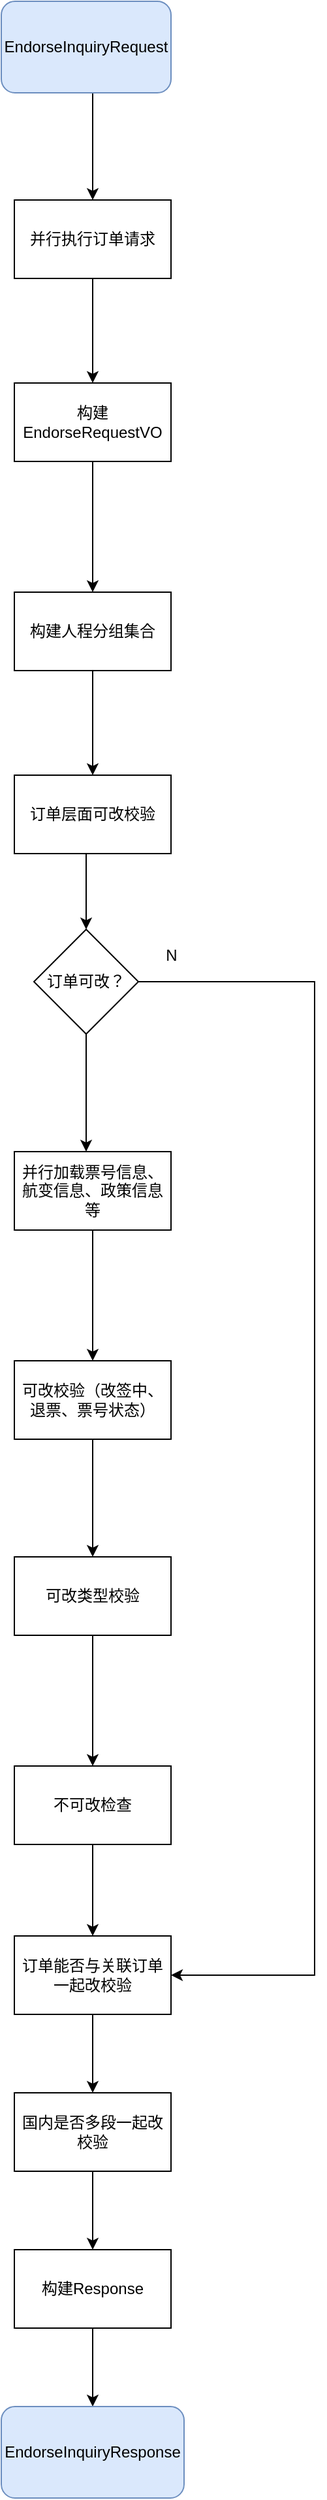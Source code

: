 <mxfile version="21.6.5" type="github" pages="3">
  <diagram name="第 1 页" id="XC1cmtRtYwHu6fNaA_AL">
    <mxGraphModel dx="2261" dy="3102" grid="1" gridSize="10" guides="1" tooltips="1" connect="1" arrows="1" fold="1" page="1" pageScale="1" pageWidth="827" pageHeight="1169" math="0" shadow="0">
      <root>
        <mxCell id="0" />
        <mxCell id="1" parent="0" />
        <mxCell id="74ATDEeHJn4u9h74vfnx-1" value="" style="edgeStyle=orthogonalEdgeStyle;rounded=0;orthogonalLoop=1;jettySize=auto;html=1;fontFamily=Helvetica;fontSize=12;fontColor=default;" edge="1" parent="1" source="74ATDEeHJn4u9h74vfnx-2" target="74ATDEeHJn4u9h74vfnx-4">
          <mxGeometry relative="1" as="geometry">
            <Array as="points">
              <mxPoint x="-90" y="-2140" />
              <mxPoint x="-90" y="-2140" />
            </Array>
          </mxGeometry>
        </mxCell>
        <mxCell id="74ATDEeHJn4u9h74vfnx-2" value="EndorseInquiryRequest" style="rounded=1;whiteSpace=wrap;html=1;fillColor=#dae8fc;strokeColor=#6c8ebf;" vertex="1" parent="1">
          <mxGeometry x="-160" y="-2240" width="130" height="70" as="geometry" />
        </mxCell>
        <mxCell id="74ATDEeHJn4u9h74vfnx-3" value="" style="edgeStyle=orthogonalEdgeStyle;rounded=0;orthogonalLoop=1;jettySize=auto;html=1;fontFamily=Helvetica;fontSize=12;fontColor=default;" edge="1" parent="1" source="74ATDEeHJn4u9h74vfnx-4" target="74ATDEeHJn4u9h74vfnx-6">
          <mxGeometry relative="1" as="geometry" />
        </mxCell>
        <mxCell id="74ATDEeHJn4u9h74vfnx-4" value="并行执行订单请求" style="rounded=0;whiteSpace=wrap;html=1;" vertex="1" parent="1">
          <mxGeometry x="-150" y="-2088" width="120" height="60" as="geometry" />
        </mxCell>
        <mxCell id="74ATDEeHJn4u9h74vfnx-5" value="" style="edgeStyle=orthogonalEdgeStyle;rounded=0;orthogonalLoop=1;jettySize=auto;html=1;fontFamily=Helvetica;fontSize=12;fontColor=default;" edge="1" parent="1" source="74ATDEeHJn4u9h74vfnx-6" target="74ATDEeHJn4u9h74vfnx-8">
          <mxGeometry relative="1" as="geometry" />
        </mxCell>
        <mxCell id="74ATDEeHJn4u9h74vfnx-6" value="构建EndorseRequestVO" style="rounded=0;whiteSpace=wrap;html=1;" vertex="1" parent="1">
          <mxGeometry x="-150" y="-1948" width="120" height="60" as="geometry" />
        </mxCell>
        <mxCell id="74ATDEeHJn4u9h74vfnx-7" value="" style="edgeStyle=orthogonalEdgeStyle;rounded=0;orthogonalLoop=1;jettySize=auto;html=1;fontFamily=Helvetica;fontSize=12;fontColor=default;" edge="1" parent="1" source="74ATDEeHJn4u9h74vfnx-8" target="74ATDEeHJn4u9h74vfnx-10">
          <mxGeometry relative="1" as="geometry" />
        </mxCell>
        <mxCell id="74ATDEeHJn4u9h74vfnx-8" value="构建人程分组集合" style="rounded=0;whiteSpace=wrap;html=1;fontFamily=Helvetica;fontSize=12;fontColor=default;strokeColor=default;fillColor=default;" vertex="1" parent="1">
          <mxGeometry x="-150" y="-1788" width="120" height="60" as="geometry" />
        </mxCell>
        <mxCell id="74ATDEeHJn4u9h74vfnx-9" value="" style="edgeStyle=orthogonalEdgeStyle;rounded=0;orthogonalLoop=1;jettySize=auto;html=1;fontFamily=Helvetica;fontSize=12;fontColor=default;" edge="1" parent="1" source="74ATDEeHJn4u9h74vfnx-10" target="74ATDEeHJn4u9h74vfnx-13">
          <mxGeometry relative="1" as="geometry">
            <Array as="points">
              <mxPoint x="-95" y="-1580" />
              <mxPoint x="-95" y="-1580" />
            </Array>
          </mxGeometry>
        </mxCell>
        <mxCell id="74ATDEeHJn4u9h74vfnx-10" value="订单层面可改校验" style="rounded=0;whiteSpace=wrap;html=1;fontFamily=Helvetica;fontSize=12;fontColor=default;strokeColor=default;fillColor=default;" vertex="1" parent="1">
          <mxGeometry x="-150" y="-1648" width="120" height="60" as="geometry" />
        </mxCell>
        <mxCell id="74ATDEeHJn4u9h74vfnx-11" style="edgeStyle=orthogonalEdgeStyle;rounded=0;orthogonalLoop=1;jettySize=auto;html=1;entryX=1;entryY=0.5;entryDx=0;entryDy=0;fontFamily=Helvetica;fontSize=12;fontColor=default;" edge="1" parent="1" source="74ATDEeHJn4u9h74vfnx-13" target="74ATDEeHJn4u9h74vfnx-15">
          <mxGeometry relative="1" as="geometry">
            <Array as="points">
              <mxPoint x="80" y="-1490" />
              <mxPoint x="80" y="-730" />
            </Array>
          </mxGeometry>
        </mxCell>
        <mxCell id="74ATDEeHJn4u9h74vfnx-12" value="" style="edgeStyle=orthogonalEdgeStyle;rounded=0;orthogonalLoop=1;jettySize=auto;html=1;fontFamily=Helvetica;fontSize=12;fontColor=default;" edge="1" parent="1" source="74ATDEeHJn4u9h74vfnx-13" target="74ATDEeHJn4u9h74vfnx-19">
          <mxGeometry relative="1" as="geometry">
            <Array as="points">
              <mxPoint x="-95" y="-1380" />
              <mxPoint x="-95" y="-1380" />
            </Array>
          </mxGeometry>
        </mxCell>
        <mxCell id="74ATDEeHJn4u9h74vfnx-13" value="订单可改？" style="rhombus;whiteSpace=wrap;html=1;rounded=0;fontFamily=Helvetica;fontSize=12;fontColor=default;strokeColor=default;fillColor=default;" vertex="1" parent="1">
          <mxGeometry x="-135" y="-1530" width="80" height="80" as="geometry" />
        </mxCell>
        <mxCell id="74ATDEeHJn4u9h74vfnx-14" value="" style="edgeStyle=orthogonalEdgeStyle;rounded=0;orthogonalLoop=1;jettySize=auto;html=1;fontFamily=Helvetica;fontSize=12;fontColor=default;" edge="1" parent="1" source="74ATDEeHJn4u9h74vfnx-15" target="74ATDEeHJn4u9h74vfnx-17">
          <mxGeometry relative="1" as="geometry" />
        </mxCell>
        <mxCell id="74ATDEeHJn4u9h74vfnx-15" value="订单能否与关联订单一起改校验" style="rounded=0;whiteSpace=wrap;html=1;fontFamily=Helvetica;fontSize=12;fontColor=default;strokeColor=default;fillColor=default;" vertex="1" parent="1">
          <mxGeometry x="-150" y="-760" width="120" height="60" as="geometry" />
        </mxCell>
        <mxCell id="74ATDEeHJn4u9h74vfnx-16" value="" style="edgeStyle=orthogonalEdgeStyle;rounded=0;orthogonalLoop=1;jettySize=auto;html=1;fontFamily=Helvetica;fontSize=12;fontColor=default;" edge="1" parent="1" source="74ATDEeHJn4u9h74vfnx-17" target="74ATDEeHJn4u9h74vfnx-28">
          <mxGeometry relative="1" as="geometry" />
        </mxCell>
        <mxCell id="74ATDEeHJn4u9h74vfnx-17" value="国内是否多段一起改校验" style="rounded=0;whiteSpace=wrap;html=1;fontFamily=Helvetica;fontSize=12;fontColor=default;strokeColor=default;fillColor=default;" vertex="1" parent="1">
          <mxGeometry x="-150" y="-640" width="120" height="60" as="geometry" />
        </mxCell>
        <mxCell id="74ATDEeHJn4u9h74vfnx-18" value="" style="edgeStyle=orthogonalEdgeStyle;rounded=0;orthogonalLoop=1;jettySize=auto;html=1;fontFamily=Helvetica;fontSize=12;fontColor=default;" edge="1" parent="1" source="74ATDEeHJn4u9h74vfnx-19" target="74ATDEeHJn4u9h74vfnx-21">
          <mxGeometry relative="1" as="geometry" />
        </mxCell>
        <mxCell id="74ATDEeHJn4u9h74vfnx-19" value="并行加载票号信息、航变信息、政策信息等" style="rounded=0;whiteSpace=wrap;html=1;fontFamily=Helvetica;fontSize=12;fontColor=default;strokeColor=default;fillColor=default;" vertex="1" parent="1">
          <mxGeometry x="-150" y="-1360" width="120" height="60" as="geometry" />
        </mxCell>
        <mxCell id="74ATDEeHJn4u9h74vfnx-20" value="" style="edgeStyle=orthogonalEdgeStyle;rounded=0;orthogonalLoop=1;jettySize=auto;html=1;fontFamily=Helvetica;fontSize=12;fontColor=default;" edge="1" parent="1" source="74ATDEeHJn4u9h74vfnx-21" target="74ATDEeHJn4u9h74vfnx-23">
          <mxGeometry relative="1" as="geometry" />
        </mxCell>
        <mxCell id="74ATDEeHJn4u9h74vfnx-21" value="可改校验（改签中、退票、票号状态）" style="rounded=0;whiteSpace=wrap;html=1;fontFamily=Helvetica;fontSize=12;fontColor=default;strokeColor=default;fillColor=default;" vertex="1" parent="1">
          <mxGeometry x="-150" y="-1200" width="120" height="60" as="geometry" />
        </mxCell>
        <mxCell id="74ATDEeHJn4u9h74vfnx-22" value="" style="edgeStyle=orthogonalEdgeStyle;rounded=0;orthogonalLoop=1;jettySize=auto;html=1;fontFamily=Helvetica;fontSize=12;fontColor=default;" edge="1" parent="1" source="74ATDEeHJn4u9h74vfnx-23" target="74ATDEeHJn4u9h74vfnx-26">
          <mxGeometry relative="1" as="geometry" />
        </mxCell>
        <mxCell id="74ATDEeHJn4u9h74vfnx-23" value="可改类型校验" style="rounded=0;whiteSpace=wrap;html=1;fontFamily=Helvetica;fontSize=12;fontColor=default;strokeColor=default;fillColor=default;" vertex="1" parent="1">
          <mxGeometry x="-150" y="-1050" width="120" height="60" as="geometry" />
        </mxCell>
        <mxCell id="74ATDEeHJn4u9h74vfnx-24" value="N" style="text;html=1;align=center;verticalAlign=middle;resizable=0;points=[];autosize=1;strokeColor=none;fillColor=none;fontSize=12;fontFamily=Helvetica;fontColor=default;" vertex="1" parent="1">
          <mxGeometry x="-45" y="-1525" width="30" height="30" as="geometry" />
        </mxCell>
        <mxCell id="74ATDEeHJn4u9h74vfnx-25" value="" style="edgeStyle=orthogonalEdgeStyle;rounded=0;orthogonalLoop=1;jettySize=auto;html=1;fontFamily=Helvetica;fontSize=12;fontColor=default;" edge="1" parent="1" source="74ATDEeHJn4u9h74vfnx-26" target="74ATDEeHJn4u9h74vfnx-15">
          <mxGeometry relative="1" as="geometry" />
        </mxCell>
        <mxCell id="74ATDEeHJn4u9h74vfnx-26" value="不可改检查" style="rounded=0;whiteSpace=wrap;html=1;fontFamily=Helvetica;fontSize=12;fontColor=default;strokeColor=default;fillColor=default;" vertex="1" parent="1">
          <mxGeometry x="-150" y="-890" width="120" height="60" as="geometry" />
        </mxCell>
        <mxCell id="74ATDEeHJn4u9h74vfnx-27" value="" style="edgeStyle=orthogonalEdgeStyle;rounded=0;orthogonalLoop=1;jettySize=auto;html=1;fontFamily=Helvetica;fontSize=12;fontColor=default;" edge="1" parent="1" source="74ATDEeHJn4u9h74vfnx-28" target="74ATDEeHJn4u9h74vfnx-29">
          <mxGeometry relative="1" as="geometry" />
        </mxCell>
        <mxCell id="74ATDEeHJn4u9h74vfnx-28" value="构建Response" style="rounded=0;whiteSpace=wrap;html=1;fontFamily=Helvetica;fontSize=12;fontColor=default;strokeColor=default;fillColor=default;" vertex="1" parent="1">
          <mxGeometry x="-150" y="-520" width="120" height="60" as="geometry" />
        </mxCell>
        <mxCell id="74ATDEeHJn4u9h74vfnx-29" value="EndorseInquiryResponse" style="rounded=1;whiteSpace=wrap;html=1;fontFamily=Helvetica;fontSize=12;strokeColor=#6c8ebf;fillColor=#dae8fc;" vertex="1" parent="1">
          <mxGeometry x="-160" y="-400" width="140" height="70" as="geometry" />
        </mxCell>
      </root>
    </mxGraphModel>
  </diagram>
  <diagram id="98-DHvgmvqbLAqVTw2Yh" name="问询时序图-重构前">
    <mxGraphModel dx="2876" dy="1091" grid="1" gridSize="10" guides="1" tooltips="1" connect="1" arrows="1" fold="1" page="1" pageScale="1" pageWidth="827" pageHeight="1169" background="none" math="0" shadow="0">
      <root>
        <mxCell id="0" />
        <mxCell id="1" parent="0" />
        <mxCell id="QJuXcNw7wFdoZ7rtJz3L-24" value="" style="html=1;points=[];perimeter=orthogonalPerimeter;outlineConnect=0;targetShapes=umlLifeline;portConstraint=eastwest;newEdgeStyle={&quot;edgeStyle&quot;:&quot;elbowEdgeStyle&quot;,&quot;elbow&quot;:&quot;vertical&quot;,&quot;curved&quot;:0,&quot;rounded&quot;:0};rounded=1;fillColor=#1ba1e2;fontColor=#ffffff;strokeColor=#006EAF;" vertex="1" parent="1">
          <mxGeometry x="-330" y="1600" width="10" height="580" as="geometry" />
        </mxCell>
        <mxCell id="g61AM5IbiB40RlU1EeOU-11" value="SingleOrderCheck" style="shape=umlLifeline;perimeter=lifelinePerimeter;whiteSpace=wrap;html=1;container=1;collapsible=0;recursiveResize=0;outlineConnect=0;fillColor=#dae8fc;strokeColor=#6c8ebf;rounded=1;" vertex="1" parent="1">
          <mxGeometry x="-390" y="80" width="130" height="2280" as="geometry" />
        </mxCell>
        <mxCell id="g61AM5IbiB40RlU1EeOU-20" value="" style="html=1;points=[];perimeter=orthogonalPerimeter;outlineConnect=0;targetShapes=umlLifeline;portConstraint=eastwest;newEdgeStyle={&quot;edgeStyle&quot;:&quot;elbowEdgeStyle&quot;,&quot;elbow&quot;:&quot;vertical&quot;,&quot;curved&quot;:0,&quot;rounded&quot;:0};rounded=1;fillColor=#1ba1e2;fontColor=#ffffff;strokeColor=#006EAF;" vertex="1" parent="g61AM5IbiB40RlU1EeOU-11">
          <mxGeometry x="60" y="920" width="10" height="240" as="geometry" />
        </mxCell>
        <mxCell id="g61AM5IbiB40RlU1EeOU-15" value="" style="html=1;points=[];perimeter=orthogonalPerimeter;outlineConnect=0;targetShapes=umlLifeline;portConstraint=eastwest;newEdgeStyle={&quot;edgeStyle&quot;:&quot;elbowEdgeStyle&quot;,&quot;elbow&quot;:&quot;vertical&quot;,&quot;curved&quot;:0,&quot;rounded&quot;:0};rounded=1;fillColor=#1ba1e2;fontColor=#ffffff;strokeColor=#006EAF;" vertex="1" parent="g61AM5IbiB40RlU1EeOU-11">
          <mxGeometry x="60" y="199" width="10" height="41" as="geometry" />
        </mxCell>
        <mxCell id="g61AM5IbiB40RlU1EeOU-17" value="" style="html=1;points=[];perimeter=orthogonalPerimeter;outlineConnect=0;targetShapes=umlLifeline;portConstraint=eastwest;newEdgeStyle={&quot;edgeStyle&quot;:&quot;elbowEdgeStyle&quot;,&quot;elbow&quot;:&quot;vertical&quot;,&quot;curved&quot;:0,&quot;rounded&quot;:0};rounded=1;fillColor=#1ba1e2;fontColor=#ffffff;strokeColor=#006EAF;" vertex="1" parent="g61AM5IbiB40RlU1EeOU-11">
          <mxGeometry x="60" y="480" width="10" height="40" as="geometry" />
        </mxCell>
        <mxCell id="g61AM5IbiB40RlU1EeOU-21" value="" style="html=1;points=[];perimeter=orthogonalPerimeter;outlineConnect=0;targetShapes=umlLifeline;portConstraint=eastwest;newEdgeStyle={&quot;edgeStyle&quot;:&quot;elbowEdgeStyle&quot;,&quot;elbow&quot;:&quot;vertical&quot;,&quot;curved&quot;:0,&quot;rounded&quot;:0};rounded=1;" vertex="1" parent="g61AM5IbiB40RlU1EeOU-11">
          <mxGeometry x="65" y="967" width="10" height="40" as="geometry" />
        </mxCell>
        <mxCell id="g61AM5IbiB40RlU1EeOU-22" value="2 构建人程分组集合" style="html=1;align=left;spacingLeft=2;endArrow=block;rounded=1;edgeStyle=orthogonalEdgeStyle;curved=0;rounded=0;" edge="1" target="g61AM5IbiB40RlU1EeOU-21" parent="g61AM5IbiB40RlU1EeOU-11">
          <mxGeometry relative="1" as="geometry">
            <mxPoint x="70" y="947" as="sourcePoint" />
            <Array as="points">
              <mxPoint x="100" y="977" />
            </Array>
          </mxGeometry>
        </mxCell>
        <mxCell id="g61AM5IbiB40RlU1EeOU-25" value="" style="html=1;points=[];perimeter=orthogonalPerimeter;outlineConnect=0;targetShapes=umlLifeline;portConstraint=eastwest;newEdgeStyle={&quot;edgeStyle&quot;:&quot;elbowEdgeStyle&quot;,&quot;elbow&quot;:&quot;vertical&quot;,&quot;curved&quot;:0,&quot;rounded&quot;:0};rounded=1;" vertex="1" parent="g61AM5IbiB40RlU1EeOU-11">
          <mxGeometry x="65" y="1037" width="10" height="40" as="geometry" />
        </mxCell>
        <mxCell id="vmFS1IPTxP4jYsqpDuVL-21" value="9 国内多段一起改校验" style="html=1;align=left;spacingLeft=2;endArrow=block;rounded=1;edgeStyle=orthogonalEdgeStyle;curved=0;rounded=0;" edge="1" target="vmFS1IPTxP4jYsqpDuVL-20" parent="g61AM5IbiB40RlU1EeOU-11">
          <mxGeometry x="-0.004" relative="1" as="geometry">
            <mxPoint x="70" y="2000" as="sourcePoint" />
            <Array as="points">
              <mxPoint x="100" y="2030" />
            </Array>
            <mxPoint as="offset" />
          </mxGeometry>
        </mxCell>
        <mxCell id="vmFS1IPTxP4jYsqpDuVL-20" value="" style="html=1;points=[];perimeter=orthogonalPerimeter;outlineConnect=0;targetShapes=umlLifeline;portConstraint=eastwest;newEdgeStyle={&quot;edgeStyle&quot;:&quot;elbowEdgeStyle&quot;,&quot;elbow&quot;:&quot;vertical&quot;,&quot;curved&quot;:0,&quot;rounded&quot;:0};rounded=1;" vertex="1" parent="g61AM5IbiB40RlU1EeOU-11">
          <mxGeometry x="65" y="2020" width="10" height="40" as="geometry" />
        </mxCell>
        <mxCell id="g61AM5IbiB40RlU1EeOU-26" value="3 订单层不可改校验" style="html=1;align=left;spacingLeft=2;endArrow=block;rounded=1;edgeStyle=orthogonalEdgeStyle;curved=0;rounded=0;" edge="1" target="g61AM5IbiB40RlU1EeOU-25" parent="g61AM5IbiB40RlU1EeOU-11">
          <mxGeometry relative="1" as="geometry">
            <mxPoint x="70" y="1017" as="sourcePoint" />
            <Array as="points">
              <mxPoint x="100" y="1047" />
            </Array>
            <mxPoint as="offset" />
          </mxGeometry>
        </mxCell>
        <mxCell id="vmFS1IPTxP4jYsqpDuVL-13" style="edgeStyle=orthogonalEdgeStyle;rounded=1;orthogonalLoop=1;jettySize=auto;html=1;" edge="1" parent="1" source="vmFS1IPTxP4jYsqpDuVL-12">
          <mxGeometry relative="1" as="geometry">
            <mxPoint x="-230" y="1750" as="targetPoint" />
          </mxGeometry>
        </mxCell>
        <mxCell id="iPr5nIbGFoYJWPTCfkHv-1" value="" style="shape=umlLifeline;participant=umlActor;perimeter=lifelinePerimeter;whiteSpace=wrap;html=1;container=1;collapsible=0;recursiveResize=0;verticalAlign=top;spacingTop=36;outlineConnect=0;rounded=1;" vertex="1" parent="1">
          <mxGeometry x="-811" y="80" width="20" height="2280" as="geometry" />
        </mxCell>
        <mxCell id="iPr5nIbGFoYJWPTCfkHv-2" value="EndorseRequestVO" style="shape=umlLifeline;perimeter=lifelinePerimeter;whiteSpace=wrap;html=1;container=1;collapsible=0;recursiveResize=0;outlineConnect=0;fillColor=#dae8fc;strokeColor=#6c8ebf;rounded=1;" vertex="1" parent="1">
          <mxGeometry x="-160" y="80" width="160" height="2270" as="geometry" />
        </mxCell>
        <mxCell id="QJuXcNw7wFdoZ7rtJz3L-13" style="edgeStyle=orthogonalEdgeStyle;rounded=1;orthogonalLoop=1;jettySize=auto;html=1;endArrow=oval;endFill=1;" edge="1" parent="iPr5nIbGFoYJWPTCfkHv-2" source="QJuXcNw7wFdoZ7rtJz3L-3">
          <mxGeometry relative="1" as="geometry">
            <mxPoint x="-20" y="1030" as="targetPoint" />
            <Array as="points">
              <mxPoint x="-5" y="985" />
              <mxPoint x="-5" y="1030" />
            </Array>
          </mxGeometry>
        </mxCell>
        <mxCell id="iPr5nIbGFoYJWPTCfkHv-3" value="" style="html=1;points=[];perimeter=orthogonalPerimeter;rounded=1;fillColor=#60a917;fontColor=#ffffff;strokeColor=#2D7600;" vertex="1" parent="iPr5nIbGFoYJWPTCfkHv-2">
          <mxGeometry x="74.5" y="240" width="10" height="680" as="geometry" />
        </mxCell>
        <mxCell id="iPr5nIbGFoYJWPTCfkHv-6" value="加载OrderDetail" style="html=1;verticalAlign=bottom;endArrow=block;rounded=1;entryX=-0.066;entryY=-0.015;entryDx=0;entryDy=0;entryPerimeter=0;" edge="1" parent="iPr5nIbGFoYJWPTCfkHv-2">
          <mxGeometry x="0.003" width="80" relative="1" as="geometry">
            <mxPoint x="84.5" y="298" as="sourcePoint" />
            <mxPoint x="313.84" y="296.8" as="targetPoint" />
            <mxPoint as="offset" />
          </mxGeometry>
        </mxCell>
        <mxCell id="iPr5nIbGFoYJWPTCfkHv-29" value="查询改签明细" style="html=1;verticalAlign=bottom;endArrow=block;rounded=1;" edge="1" parent="iPr5nIbGFoYJWPTCfkHv-2">
          <mxGeometry x="0.002" width="80" relative="1" as="geometry">
            <mxPoint x="84.5" y="599" as="sourcePoint" />
            <mxPoint x="719.5" y="599" as="targetPoint" />
            <mxPoint as="offset" />
          </mxGeometry>
        </mxCell>
        <mxCell id="g61AM5IbiB40RlU1EeOU-16" value="1 Build requestVO" style="html=1;verticalAlign=bottom;endArrow=block;rounded=1;entryX=-0.25;entryY=-0.001;entryDx=0;entryDy=0;entryPerimeter=0;" edge="1" parent="iPr5nIbGFoYJWPTCfkHv-2" source="g61AM5IbiB40RlU1EeOU-15">
          <mxGeometry width="80" relative="1" as="geometry">
            <mxPoint x="-156.5" y="240" as="sourcePoint" />
            <mxPoint x="75" y="238.92" as="targetPoint" />
            <mxPoint as="offset" />
          </mxGeometry>
        </mxCell>
        <mxCell id="QJuXcNw7wFdoZ7rtJz3L-3" value="1. 按FlightClass，及Source拆分的订单维度不可改校验&lt;br style=&quot;border-color: var(--border-color);&quot;&gt;&lt;div style=&quot;border-color: var(--border-color);&quot;&gt;2.&amp;nbsp;特殊维度校验&lt;/div&gt;3.&amp;nbsp;能否票款沿用及票款沿用模式校验" style="shape=note;size=20;whiteSpace=wrap;html=1;fillColor=#fff2cc;strokeColor=#d6b656;align=left;rounded=1;" vertex="1" parent="iPr5nIbGFoYJWPTCfkHv-2">
          <mxGeometry x="18.5" y="940" width="211.5" height="90" as="geometry" />
        </mxCell>
        <mxCell id="QJuXcNw7wFdoZ7rtJz3L-4" value="EndorseRequestVO" style="html=1;verticalAlign=bottom;endArrow=open;dashed=1;endSize=8;edgeStyle=elbowEdgeStyle;elbow=vertical;curved=0;rounded=1;" edge="1" parent="iPr5nIbGFoYJWPTCfkHv-2">
          <mxGeometry relative="1" as="geometry">
            <mxPoint x="74.5" y="920" as="sourcePoint" />
            <mxPoint x="-159.5" y="920" as="targetPoint" />
            <mxPoint as="offset" />
          </mxGeometry>
        </mxCell>
        <mxCell id="LN-jjJmm47JvM6QbmsbF-4" style="edgeStyle=orthogonalEdgeStyle;rounded=0;orthogonalLoop=1;jettySize=auto;html=1;curved=1;" edge="1" parent="iPr5nIbGFoYJWPTCfkHv-2" source="LN-jjJmm47JvM6QbmsbF-3">
          <mxGeometry relative="1" as="geometry">
            <mxPoint x="-40" y="1910" as="targetPoint" />
          </mxGeometry>
        </mxCell>
        <mxCell id="LN-jjJmm47JvM6QbmsbF-3" value="1.订单类型校验&lt;br&gt;&lt;div style=&quot;&quot;&gt;&lt;span style=&quot;background-color: initial;&quot;&gt;2.&lt;/span&gt;&lt;span style=&quot;background-color: initial;&quot;&gt;航变可改校验&lt;/span&gt;&lt;/div&gt;3.折扣金额校验&lt;br&gt;4.年龄类型校验&lt;br&gt;5.X产品校验" style="shape=note;size=20;whiteSpace=wrap;html=1;align=left;fillColor=#fff2cc;strokeColor=#d6b656;" vertex="1" parent="iPr5nIbGFoYJWPTCfkHv-2">
          <mxGeometry x="30" y="1900" width="130" height="80" as="geometry" />
        </mxCell>
        <mxCell id="iPr5nIbGFoYJWPTCfkHv-7" value="EndorseInquiryRequest" style="html=1;verticalAlign=bottom;endArrow=block;rounded=1;" edge="1" parent="1">
          <mxGeometry width="80" relative="1" as="geometry">
            <mxPoint x="-801" y="160" as="sourcePoint" />
            <mxPoint x="-562" y="160" as="targetPoint" />
          </mxGeometry>
        </mxCell>
        <mxCell id="iPr5nIbGFoYJWPTCfkHv-8" value="&lt;span style=&quot;color: rgb(57, 57, 57); font-family: -apple-system, BlinkMacSystemFont, &amp;quot;Segoe UI&amp;quot;, Roboto, Oxygen, Ubuntu, &amp;quot;Fira Sans&amp;quot;, &amp;quot;Droid Sans&amp;quot;, &amp;quot;Helvetica Neue&amp;quot;, sans-serif; font-size: 14px; text-align: left;&quot;&gt;订单详情&lt;/span&gt;" style="shape=umlLifeline;perimeter=lifelinePerimeter;whiteSpace=wrap;html=1;container=1;collapsible=0;recursiveResize=0;outlineConnect=0;fillColor=#fff2cc;strokeColor=#d6b656;rounded=1;" vertex="1" parent="1">
          <mxGeometry x="110" y="80" width="100" height="2280" as="geometry" />
        </mxCell>
        <mxCell id="iPr5nIbGFoYJWPTCfkHv-9" value="" style="html=1;points=[];perimeter=orthogonalPerimeter;rounded=1;fillColor=#fff2cc;strokeColor=#d6b656;" vertex="1" parent="iPr5nIbGFoYJWPTCfkHv-8">
          <mxGeometry x="45" y="296" width="10" height="40" as="geometry" />
        </mxCell>
        <mxCell id="iPr5nIbGFoYJWPTCfkHv-10" value="" style="html=1;verticalAlign=bottom;endArrow=open;dashed=1;endSize=8;edgeStyle=elbowEdgeStyle;elbow=vertical;curved=0;rounded=1;" edge="1" parent="iPr5nIbGFoYJWPTCfkHv-8">
          <mxGeometry x="0.003" relative="1" as="geometry">
            <mxPoint x="49" y="336" as="sourcePoint" />
            <mxPoint x="-185" y="336" as="targetPoint" />
            <mxPoint as="offset" />
          </mxGeometry>
        </mxCell>
        <mxCell id="iPr5nIbGFoYJWPTCfkHv-31" value="" style="html=1;points=[];perimeter=orthogonalPerimeter;rounded=1;fillColor=#fff2cc;strokeColor=#d6b656;" vertex="1" parent="iPr5nIbGFoYJWPTCfkHv-8">
          <mxGeometry x="45" y="684" width="10" height="40" as="geometry" />
        </mxCell>
        <mxCell id="iPr5nIbGFoYJWPTCfkHv-32" value="" style="html=1;points=[];perimeter=orthogonalPerimeter;rounded=1;fillColor=#fff2cc;strokeColor=#d6b656;" vertex="1" parent="iPr5nIbGFoYJWPTCfkHv-8">
          <mxGeometry x="45" y="779" width="10" height="40" as="geometry" />
        </mxCell>
        <mxCell id="iPr5nIbGFoYJWPTCfkHv-11" value="par" style="shape=umlFrame;whiteSpace=wrap;html=1;pointerEvents=0;rounded=1;" vertex="1" parent="1">
          <mxGeometry x="-200" y="356" width="660" height="167" as="geometry" />
        </mxCell>
        <mxCell id="iPr5nIbGFoYJWPTCfkHv-13" value="" style="endArrow=none;dashed=1;html=1;rounded=1;entryX=1;entryY=0.49;entryDx=0;entryDy=0;entryPerimeter=0;exitX=0.001;exitY=0.494;exitDx=0;exitDy=0;exitPerimeter=0;" edge="1" parent="1" source="iPr5nIbGFoYJWPTCfkHv-11" target="iPr5nIbGFoYJWPTCfkHv-11">
          <mxGeometry width="50" height="50" relative="1" as="geometry">
            <mxPoint x="-200" y="456" as="sourcePoint" />
            <mxPoint x="-150" y="406" as="targetPoint" />
          </mxGeometry>
        </mxCell>
        <mxCell id="iPr5nIbGFoYJWPTCfkHv-14" value="国际改期AGG" style="shape=umlLifeline;perimeter=lifelinePerimeter;whiteSpace=wrap;html=1;container=1;collapsible=0;recursiveResize=0;outlineConnect=0;fillColor=#d5e8d4;strokeColor=#82b366;rounded=1;" vertex="1" parent="1">
          <mxGeometry x="320" y="80" width="100" height="2280" as="geometry" />
        </mxCell>
        <mxCell id="iPr5nIbGFoYJWPTCfkHv-15" value="" style="html=1;points=[];perimeter=orthogonalPerimeter;rounded=1;fillColor=#d5e8d4;strokeColor=#82b366;" vertex="1" parent="iPr5nIbGFoYJWPTCfkHv-14">
          <mxGeometry x="45" y="387" width="10" height="40" as="geometry" />
        </mxCell>
        <mxCell id="iPr5nIbGFoYJWPTCfkHv-22" value="加载OrderRefundInfo" style="html=1;verticalAlign=bottom;endArrow=block;edgeStyle=elbowEdgeStyle;elbow=vertical;curved=0;rounded=1;" edge="1" parent="1">
          <mxGeometry x="-0.255" width="80" relative="1" as="geometry">
            <mxPoint x="-76" y="466" as="sourcePoint" />
            <mxPoint x="369.5" y="466" as="targetPoint" />
            <mxPoint as="offset" />
          </mxGeometry>
        </mxCell>
        <mxCell id="iPr5nIbGFoYJWPTCfkHv-23" value="" style="html=1;verticalAlign=bottom;endArrow=open;dashed=1;endSize=8;edgeStyle=elbowEdgeStyle;elbow=vertical;curved=0;rounded=1;" edge="1" parent="1">
          <mxGeometry relative="1" as="geometry">
            <mxPoint x="364" y="506" as="sourcePoint" />
            <mxPoint x="-75.5" y="506" as="targetPoint" />
          </mxGeometry>
        </mxCell>
        <mxCell id="iPr5nIbGFoYJWPTCfkHv-25" value="[OrderDetail == null] return null&amp;nbsp;" style="html=1;verticalAlign=bottom;endArrow=open;dashed=1;endSize=8;edgeStyle=elbowEdgeStyle;elbow=vertical;curved=0;rounded=1;" edge="1" parent="1">
          <mxGeometry x="0.064" relative="1" as="geometry">
            <mxPoint x="-85" y="560" as="sourcePoint" />
            <mxPoint x="-319" y="560" as="targetPoint" />
            <mxPoint as="offset" />
          </mxGeometry>
        </mxCell>
        <mxCell id="iPr5nIbGFoYJWPTCfkHv-27" value="&lt;font color=&quot;#000000&quot;&gt;FltRebookDB&lt;/font&gt;" style="shape=umlLifeline;perimeter=lifelinePerimeter;whiteSpace=wrap;html=1;container=1;collapsible=0;recursiveResize=0;outlineConnect=0;fillColor=#bac8d3;strokeColor=#23445d;rounded=1;" vertex="1" parent="1">
          <mxGeometry x="510" y="80" width="100" height="2280" as="geometry" />
        </mxCell>
        <mxCell id="iPr5nIbGFoYJWPTCfkHv-28" value="" style="html=1;points=[];perimeter=orthogonalPerimeter;rounded=1;fillColor=#bac8d3;strokeColor=#23445d;" vertex="1" parent="iPr5nIbGFoYJWPTCfkHv-27">
          <mxGeometry x="45" y="599" width="10" height="40" as="geometry" />
        </mxCell>
        <mxCell id="iPr5nIbGFoYJWPTCfkHv-30" value="" style="html=1;verticalAlign=bottom;endArrow=open;dashed=1;endSize=8;edgeStyle=elbowEdgeStyle;elbow=horizontal;curved=0;rounded=1;" edge="1" parent="1">
          <mxGeometry x="-0.0" relative="1" as="geometry">
            <mxPoint x="563.5" y="719" as="sourcePoint" />
            <mxPoint x="-76" y="719" as="targetPoint" />
            <mxPoint as="offset" />
          </mxGeometry>
        </mxCell>
        <mxCell id="iPr5nIbGFoYJWPTCfkHv-33" value="加载XOrderDetail" style="html=1;verticalAlign=bottom;endArrow=block;rounded=1;" edge="1" parent="1">
          <mxGeometry x="0.004" width="80" relative="1" as="geometry">
            <mxPoint x="-75" y="763" as="sourcePoint" />
            <mxPoint x="160" y="763" as="targetPoint" />
            <mxPoint as="offset" />
          </mxGeometry>
        </mxCell>
        <mxCell id="iPr5nIbGFoYJWPTCfkHv-34" value="" style="html=1;verticalAlign=bottom;endArrow=open;dashed=1;endSize=8;edgeStyle=elbowEdgeStyle;elbow=horizontal;curved=0;rounded=1;" edge="1" parent="1">
          <mxGeometry x="0.001" relative="1" as="geometry">
            <mxPoint x="158" y="804" as="sourcePoint" />
            <mxPoint x="-76" y="804" as="targetPoint" />
            <mxPoint as="offset" />
          </mxGeometry>
        </mxCell>
        <mxCell id="iPr5nIbGFoYJWPTCfkHv-35" value="加载AssociatedOrder" style="html=1;verticalAlign=bottom;endArrow=block;rounded=1;entryX=0.2;entryY=0.025;entryDx=0;entryDy=0;entryPerimeter=0;" edge="1" parent="1" target="iPr5nIbGFoYJWPTCfkHv-32">
          <mxGeometry x="0.004" width="80" relative="1" as="geometry">
            <mxPoint x="-74" y="859" as="sourcePoint" />
            <mxPoint x="150" y="859" as="targetPoint" />
            <mxPoint as="offset" />
          </mxGeometry>
        </mxCell>
        <mxCell id="iPr5nIbGFoYJWPTCfkHv-36" value="" style="html=1;verticalAlign=bottom;endArrow=open;dashed=1;endSize=8;edgeStyle=elbowEdgeStyle;elbow=vertical;curved=0;rounded=1;" edge="1" parent="1">
          <mxGeometry x="0.003" relative="1" as="geometry">
            <mxPoint x="159" y="899" as="sourcePoint" />
            <mxPoint x="-75" y="899" as="targetPoint" />
            <mxPoint as="offset" />
          </mxGeometry>
        </mxCell>
        <mxCell id="iPr5nIbGFoYJWPTCfkHv-37" value="出票" style="shape=umlLifeline;perimeter=lifelinePerimeter;whiteSpace=wrap;html=1;container=1;collapsible=0;recursiveResize=0;outlineConnect=0;fillColor=#e1d5e7;strokeColor=#9673a6;rounded=1;" vertex="1" parent="1">
          <mxGeometry x="710" y="80" width="100" height="2280" as="geometry" />
        </mxCell>
        <mxCell id="iPr5nIbGFoYJWPTCfkHv-38" value="" style="html=1;points=[];perimeter=orthogonalPerimeter;rounded=1;fillColor=#e1d5e7;strokeColor=#9673a6;" vertex="1" parent="iPr5nIbGFoYJWPTCfkHv-37">
          <mxGeometry x="45" y="859" width="10" height="40" as="geometry" />
        </mxCell>
        <mxCell id="iPr5nIbGFoYJWPTCfkHv-39" value="加载SimpleTicketEntity" style="html=1;verticalAlign=bottom;endArrow=block;rounded=1;" edge="1" parent="1">
          <mxGeometry width="80" relative="1" as="geometry">
            <mxPoint x="-73" y="939" as="sourcePoint" />
            <mxPoint x="759.5" y="939" as="targetPoint" />
          </mxGeometry>
        </mxCell>
        <mxCell id="iPr5nIbGFoYJWPTCfkHv-40" value="" style="html=1;verticalAlign=bottom;endArrow=open;dashed=1;endSize=8;edgeStyle=elbowEdgeStyle;elbow=horizontal;curved=0;rounded=1;" edge="1" parent="1">
          <mxGeometry x="0.0" relative="1" as="geometry">
            <mxPoint x="759.5" y="979" as="sourcePoint" />
            <mxPoint x="-75" y="979" as="targetPoint" />
            <mxPoint as="offset" />
          </mxGeometry>
        </mxCell>
        <mxCell id="g61AM5IbiB40RlU1EeOU-5" value="EndorseInquiryService" style="shape=umlLifeline;perimeter=lifelinePerimeter;whiteSpace=wrap;html=1;container=1;collapsible=0;recursiveResize=0;outlineConnect=0;fillColor=#dae8fc;strokeColor=#6c8ebf;rounded=1;" vertex="1" parent="1">
          <mxGeometry x="-626" y="80" width="130" height="2280" as="geometry" />
        </mxCell>
        <mxCell id="g61AM5IbiB40RlU1EeOU-7" value="" style="html=1;points=[];perimeter=orthogonalPerimeter;outlineConnect=0;targetShapes=umlLifeline;portConstraint=eastwest;newEdgeStyle={&quot;edgeStyle&quot;:&quot;elbowEdgeStyle&quot;,&quot;elbow&quot;:&quot;vertical&quot;,&quot;curved&quot;:0,&quot;rounded&quot;:0};rounded=1;fillColor=#b0e3e6;strokeColor=#0e8088;" vertex="1" parent="g61AM5IbiB40RlU1EeOU-5">
          <mxGeometry x="60" y="80" width="10" height="120" as="geometry" />
        </mxCell>
        <mxCell id="iPr5nIbGFoYJWPTCfkHv-4" value="" style="html=1;points=[];perimeter=orthogonalPerimeter;rounded=1;" vertex="1" parent="g61AM5IbiB40RlU1EeOU-5">
          <mxGeometry x="66" y="121" width="10" height="40" as="geometry" />
        </mxCell>
        <mxCell id="iPr5nIbGFoYJWPTCfkHv-5" value="&amp;nbsp;checkParams" style="edgeStyle=orthogonalEdgeStyle;html=1;align=left;spacingLeft=2;endArrow=block;rounded=1;entryX=1;entryY=0;" edge="1" parent="g61AM5IbiB40RlU1EeOU-5" target="iPr5nIbGFoYJWPTCfkHv-4">
          <mxGeometry relative="1" as="geometry">
            <mxPoint x="71" y="101" as="sourcePoint" />
            <Array as="points">
              <mxPoint x="101" y="101" />
            </Array>
            <mxPoint as="offset" />
          </mxGeometry>
        </mxCell>
        <mxCell id="g61AM5IbiB40RlU1EeOU-8" value="0 Parallel to check" style="html=1;verticalAlign=bottom;endArrow=block;rounded=1;entryX=0.55;entryY=0.115;entryDx=0;entryDy=0;entryPerimeter=0;" edge="1" parent="g61AM5IbiB40RlU1EeOU-5">
          <mxGeometry x="0.003" width="80" relative="1" as="geometry">
            <mxPoint x="67" y="200" as="sourcePoint" />
            <mxPoint x="297" y="200.05" as="targetPoint" />
            <mxPoint as="offset" />
          </mxGeometry>
        </mxCell>
        <mxCell id="g61AM5IbiB40RlU1EeOU-18" value="[requestVO== null] return null&amp;nbsp;" style="html=1;verticalAlign=bottom;endArrow=open;dashed=1;endSize=8;edgeStyle=elbowEdgeStyle;elbow=vertical;curved=0;rounded=1;" edge="1" parent="g61AM5IbiB40RlU1EeOU-5">
          <mxGeometry x="-0.026" relative="1" as="geometry">
            <mxPoint x="300" y="520" as="sourcePoint" />
            <mxPoint x="66" y="520" as="targetPoint" />
            <mxPoint as="offset" />
          </mxGeometry>
        </mxCell>
        <mxCell id="g61AM5IbiB40RlU1EeOU-6" value="" style="html=1;points=[];perimeter=orthogonalPerimeter;rounded=1;fillColor=#b0e3e6;strokeColor=#0e8088;" vertex="1" parent="g61AM5IbiB40RlU1EeOU-5">
          <mxGeometry x="60" y="520" width="10" height="40" as="geometry" />
        </mxCell>
        <mxCell id="vmFS1IPTxP4jYsqpDuVL-22" value="" style="html=1;points=[];perimeter=orthogonalPerimeter;outlineConnect=0;targetShapes=umlLifeline;portConstraint=eastwest;newEdgeStyle={&quot;edgeStyle&quot;:&quot;elbowEdgeStyle&quot;,&quot;elbow&quot;:&quot;vertical&quot;,&quot;curved&quot;:0,&quot;rounded&quot;:0};rounded=1;fillColor=#b0e3e6;strokeColor=#0e8088;" vertex="1" parent="g61AM5IbiB40RlU1EeOU-5">
          <mxGeometry x="60" y="2100" width="10" height="120" as="geometry" />
        </mxCell>
        <mxCell id="vmFS1IPTxP4jYsqpDuVL-24" value="" style="html=1;points=[];perimeter=orthogonalPerimeter;outlineConnect=0;targetShapes=umlLifeline;portConstraint=eastwest;newEdgeStyle={&quot;edgeStyle&quot;:&quot;elbowEdgeStyle&quot;,&quot;elbow&quot;:&quot;vertical&quot;,&quot;curved&quot;:0,&quot;rounded&quot;:0};rounded=1;" vertex="1" parent="g61AM5IbiB40RlU1EeOU-5">
          <mxGeometry x="65" y="2140" width="10" height="40" as="geometry" />
        </mxCell>
        <mxCell id="vmFS1IPTxP4jYsqpDuVL-25" value="10 build response" style="html=1;align=left;spacingLeft=2;endArrow=block;rounded=1;edgeStyle=orthogonalEdgeStyle;curved=0;rounded=0;" edge="1" target="vmFS1IPTxP4jYsqpDuVL-24" parent="g61AM5IbiB40RlU1EeOU-5">
          <mxGeometry relative="1" as="geometry">
            <mxPoint x="70" y="2120" as="sourcePoint" />
            <Array as="points">
              <mxPoint x="100" y="2150" />
            </Array>
          </mxGeometry>
        </mxCell>
        <mxCell id="g61AM5IbiB40RlU1EeOU-9" value="[False] ErrorResponse" style="html=1;verticalAlign=bottom;endArrow=open;dashed=1;endSize=8;edgeStyle=elbowEdgeStyle;elbow=vertical;curved=0;rounded=1;" edge="1" parent="1">
          <mxGeometry relative="1" as="geometry">
            <mxPoint x="-567" y="250" as="sourcePoint" />
            <mxPoint x="-801" y="250" as="targetPoint" />
          </mxGeometry>
        </mxCell>
        <mxCell id="g61AM5IbiB40RlU1EeOU-19" value="[ResponseMap == null] ErrorResponse" style="html=1;verticalAlign=bottom;endArrow=open;dashed=1;endSize=8;edgeStyle=elbowEdgeStyle;elbow=vertical;curved=0;rounded=1;" edge="1" parent="1">
          <mxGeometry x="0.004" relative="1" as="geometry">
            <mxPoint x="-566" y="640" as="sourcePoint" />
            <mxPoint x="-800" y="640" as="targetPoint" />
            <mxPoint as="offset" />
          </mxGeometry>
        </mxCell>
        <mxCell id="QJuXcNw7wFdoZ7rtJz3L-6" value="Alt" style="shape=umlFrame;whiteSpace=wrap;html=1;pointerEvents=0;rounded=1;" vertex="1" parent="1">
          <mxGeometry x="-475" y="1180" width="1715" height="760" as="geometry" />
        </mxCell>
        <mxCell id="QJuXcNw7wFdoZ7rtJz3L-9" value="&lt;span style=&quot;font-family: Helvetica; font-size: 11px; font-style: normal; font-variant-ligatures: normal; font-variant-caps: normal; letter-spacing: normal; orphans: 2; text-align: center; text-indent: 0px; text-transform: none; widows: 2; word-spacing: 0px; -webkit-text-stroke-width: 0px; background-color: rgb(255, 255, 255); text-decoration-thickness: initial; text-decoration-style: initial; text-decoration-color: initial; float: none; display: inline !important;&quot;&gt;&lt;b style=&quot;&quot;&gt;&lt;font color=&quot;#ff0000&quot;&gt;[UnRebookCode == 0]&amp;nbsp;&lt;/font&gt;&lt;/b&gt;&lt;/span&gt;" style="text;whiteSpace=wrap;html=1;rounded=1;" vertex="1" parent="1">
          <mxGeometry x="-470" y="1230" width="140" height="30" as="geometry" />
        </mxCell>
        <mxCell id="QJuXcNw7wFdoZ7rtJz3L-10" value="" style="html=1;points=[];perimeter=orthogonalPerimeter;outlineConnect=0;targetShapes=umlLifeline;portConstraint=eastwest;newEdgeStyle={&quot;edgeStyle&quot;:&quot;elbowEdgeStyle&quot;,&quot;elbow&quot;:&quot;vertical&quot;,&quot;curved&quot;:0,&quot;rounded&quot;:0};rounded=1;fillColor=#60a917;strokeColor=#2D7600;fontColor=#ffffff;" vertex="1" parent="1">
          <mxGeometry x="-85" y="1240" width="10" height="360" as="geometry" />
        </mxCell>
        <mxCell id="QJuXcNw7wFdoZ7rtJz3L-11" value="4 并行加载依赖信息" style="html=1;verticalAlign=bottom;endArrow=block;rounded=1;entryX=-0.25;entryY=-0.001;entryDx=0;entryDy=0;entryPerimeter=0;" edge="1" parent="1">
          <mxGeometry x="0.004" width="80" relative="1" as="geometry">
            <mxPoint x="-320" y="1239.08" as="sourcePoint" />
            <mxPoint x="-85" y="1239" as="targetPoint" />
            <mxPoint as="offset" />
          </mxGeometry>
        </mxCell>
        <mxCell id="QJuXcNw7wFdoZ7rtJz3L-12" value="Par" style="shape=umlFrame;whiteSpace=wrap;html=1;pointerEvents=0;rounded=1;" vertex="1" parent="1">
          <mxGeometry x="-200" y="1265" width="1400" height="295" as="geometry" />
        </mxCell>
        <mxCell id="QJuXcNw7wFdoZ7rtJz3L-14" value="加载票号信息" style="html=1;verticalAlign=bottom;endArrow=block;rounded=1;" edge="1" parent="1" target="QJuXcNw7wFdoZ7rtJz3L-15">
          <mxGeometry x="0.003" width="80" relative="1" as="geometry">
            <mxPoint x="-75" y="1296.2" as="sourcePoint" />
            <mxPoint x="154.34" y="1295" as="targetPoint" />
            <mxPoint as="offset" />
          </mxGeometry>
        </mxCell>
        <mxCell id="QJuXcNw7wFdoZ7rtJz3L-15" value="" style="html=1;points=[];perimeter=orthogonalPerimeter;outlineConnect=0;targetShapes=umlLifeline;portConstraint=eastwest;newEdgeStyle={&quot;edgeStyle&quot;:&quot;elbowEdgeStyle&quot;,&quot;elbow&quot;:&quot;vertical&quot;,&quot;curved&quot;:0,&quot;rounded&quot;:0};rounded=1;fillColor=#e1d5e7;strokeColor=#9673a6;" vertex="1" parent="1">
          <mxGeometry x="755" y="1295" width="10" height="40" as="geometry" />
        </mxCell>
        <mxCell id="QJuXcNw7wFdoZ7rtJz3L-17" value="" style="html=1;verticalAlign=bottom;endArrow=open;dashed=1;endSize=8;edgeStyle=elbowEdgeStyle;elbow=vertical;curved=0;rounded=1;" edge="1" parent="1">
          <mxGeometry x="0.001" relative="1" as="geometry">
            <mxPoint x="759" y="1335" as="sourcePoint" />
            <mxPoint x="-75.5" y="1335" as="targetPoint" />
            <mxPoint as="offset" />
          </mxGeometry>
        </mxCell>
        <mxCell id="QJuXcNw7wFdoZ7rtJz3L-18" value="" style="endArrow=none;dashed=1;html=1;rounded=1;entryX=1.001;entryY=0.358;entryDx=0;entryDy=0;entryPerimeter=0;dashPattern=1 4;" edge="1" parent="1" target="QJuXcNw7wFdoZ7rtJz3L-12">
          <mxGeometry width="50" height="50" relative="1" as="geometry">
            <mxPoint x="-200" y="1360" as="sourcePoint" />
            <mxPoint x="-150" y="1310" as="targetPoint" />
          </mxGeometry>
        </mxCell>
        <mxCell id="QJuXcNw7wFdoZ7rtJz3L-19" value="" style="endArrow=none;dashed=1;html=1;rounded=1;entryX=0.999;entryY=0.648;entryDx=0;entryDy=0;entryPerimeter=0;dashPattern=1 4;" edge="1" parent="1" target="QJuXcNw7wFdoZ7rtJz3L-12">
          <mxGeometry width="50" height="50" relative="1" as="geometry">
            <mxPoint x="-200" y="1454" as="sourcePoint" />
            <mxPoint x="1041.24" y="1454.96" as="targetPoint" />
          </mxGeometry>
        </mxCell>
        <mxCell id="QJuXcNw7wFdoZ7rtJz3L-20" value="航变" style="shape=umlLifeline;perimeter=lifelinePerimeter;whiteSpace=wrap;html=1;container=1;collapsible=0;recursiveResize=0;outlineConnect=0;fillColor=#f8cecc;strokeColor=#b85450;rounded=1;" vertex="1" parent="1">
          <mxGeometry x="900" y="80" width="100" height="2280" as="geometry" />
        </mxCell>
        <mxCell id="QJuXcNw7wFdoZ7rtJz3L-21" value="" style="html=1;points=[];perimeter=orthogonalPerimeter;rounded=1;fillColor=#f8cecc;strokeColor=#b85450;" vertex="1" parent="QJuXcNw7wFdoZ7rtJz3L-20">
          <mxGeometry x="45" y="1309" width="10" height="40" as="geometry" />
        </mxCell>
        <mxCell id="QJuXcNw7wFdoZ7rtJz3L-22" value="加载航变信息" style="html=1;verticalAlign=bottom;endArrow=block;rounded=1;" edge="1" parent="1" target="QJuXcNw7wFdoZ7rtJz3L-20">
          <mxGeometry x="0.003" width="80" relative="1" as="geometry">
            <mxPoint x="-75" y="1390.2" as="sourcePoint" />
            <mxPoint x="755" y="1390" as="targetPoint" />
            <mxPoint as="offset" />
          </mxGeometry>
        </mxCell>
        <mxCell id="QJuXcNw7wFdoZ7rtJz3L-23" value="" style="html=1;verticalAlign=bottom;endArrow=open;dashed=1;endSize=8;edgeStyle=elbowEdgeStyle;elbow=vertical;curved=0;rounded=1;" edge="1" parent="1" source="QJuXcNw7wFdoZ7rtJz3L-20">
          <mxGeometry x="-0.001" relative="1" as="geometry">
            <mxPoint x="759.75" y="1430" as="sourcePoint" />
            <mxPoint x="-74.75" y="1430" as="targetPoint" />
            <mxPoint as="offset" />
          </mxGeometry>
        </mxCell>
        <mxCell id="QJuXcNw7wFdoZ7rtJz3L-25" value="return" style="html=1;verticalAlign=bottom;endArrow=open;dashed=1;endSize=8;edgeStyle=elbowEdgeStyle;elbow=vertical;curved=0;rounded=1;" edge="1" parent="1">
          <mxGeometry relative="1" as="geometry">
            <mxPoint x="-85" y="1600" as="sourcePoint" />
            <mxPoint x="-319" y="1600" as="targetPoint" />
          </mxGeometry>
        </mxCell>
        <mxCell id="QJuXcNw7wFdoZ7rtJz3L-26" value="" style="html=1;points=[];perimeter=orthogonalPerimeter;outlineConnect=0;targetShapes=umlLifeline;portConstraint=eastwest;newEdgeStyle={&quot;edgeStyle&quot;:&quot;elbowEdgeStyle&quot;,&quot;elbow&quot;:&quot;vertical&quot;,&quot;curved&quot;:0,&quot;rounded&quot;:0};rounded=1;" vertex="1" parent="1">
          <mxGeometry x="-325" y="1660" width="10" height="40" as="geometry" />
        </mxCell>
        <mxCell id="vmFS1IPTxP4jYsqpDuVL-3" style="edgeStyle=orthogonalEdgeStyle;rounded=1;orthogonalLoop=1;jettySize=auto;html=1;" edge="1" parent="1" source="vmFS1IPTxP4jYsqpDuVL-1">
          <mxGeometry relative="1" as="geometry">
            <mxPoint x="-250" y="1650" as="targetPoint" />
          </mxGeometry>
        </mxCell>
        <mxCell id="QJuXcNw7wFdoZ7rtJz3L-27" value="5 可改校验" style="html=1;align=left;spacingLeft=2;endArrow=block;rounded=1;edgeStyle=orthogonalEdgeStyle;curved=0;rounded=0;" edge="1" target="QJuXcNw7wFdoZ7rtJz3L-26" parent="1">
          <mxGeometry relative="1" as="geometry">
            <mxPoint x="-320" y="1640" as="sourcePoint" />
            <Array as="points">
              <mxPoint x="-290" y="1670" />
            </Array>
          </mxGeometry>
        </mxCell>
        <mxCell id="vmFS1IPTxP4jYsqpDuVL-1" value="1. 改签中校验&lt;br&gt;2.退款中 &amp;amp; 已退款校验&lt;br&gt;3.&amp;nbsp;票号状态校验" style="shape=note;size=20;whiteSpace=wrap;html=1;fillColor=#fff2cc;strokeColor=#d6b656;align=left;rounded=1;" vertex="1" parent="1">
          <mxGeometry x="-200" y="1620" width="130" height="60" as="geometry" />
        </mxCell>
        <mxCell id="vmFS1IPTxP4jYsqpDuVL-4" value="" style="html=1;points=[];perimeter=orthogonalPerimeter;outlineConnect=0;targetShapes=umlLifeline;portConstraint=eastwest;newEdgeStyle={&quot;edgeStyle&quot;:&quot;elbowEdgeStyle&quot;,&quot;elbow&quot;:&quot;vertical&quot;,&quot;curved&quot;:0,&quot;rounded&quot;:0};rounded=1;" vertex="1" parent="1">
          <mxGeometry x="-325" y="1760" width="10" height="40" as="geometry" />
        </mxCell>
        <mxCell id="vmFS1IPTxP4jYsqpDuVL-6" value="" style="html=1;points=[];perimeter=orthogonalPerimeter;outlineConnect=0;targetShapes=umlLifeline;portConstraint=eastwest;newEdgeStyle={&quot;edgeStyle&quot;:&quot;elbowEdgeStyle&quot;,&quot;elbow&quot;:&quot;vertical&quot;,&quot;curved&quot;:0,&quot;rounded&quot;:0};rounded=1;" vertex="1" parent="1">
          <mxGeometry x="-325" y="1860" width="10" height="40" as="geometry" />
        </mxCell>
        <mxCell id="vmFS1IPTxP4jYsqpDuVL-5" value="6 可改类型校验" style="html=1;align=left;spacingLeft=2;endArrow=block;rounded=1;edgeStyle=orthogonalEdgeStyle;curved=0;rounded=0;" edge="1" target="vmFS1IPTxP4jYsqpDuVL-4" parent="1">
          <mxGeometry relative="1" as="geometry">
            <mxPoint x="-320" y="1740" as="sourcePoint" />
            <Array as="points">
              <mxPoint x="-290" y="1770" />
            </Array>
            <mxPoint as="offset" />
          </mxGeometry>
        </mxCell>
        <mxCell id="vmFS1IPTxP4jYsqpDuVL-11" style="edgeStyle=orthogonalEdgeStyle;rounded=1;orthogonalLoop=1;jettySize=auto;html=1;" edge="1" parent="1" source="vmFS1IPTxP4jYsqpDuVL-8">
          <mxGeometry relative="1" as="geometry">
            <mxPoint x="-210" y="1855" as="targetPoint" />
          </mxGeometry>
        </mxCell>
        <mxCell id="vmFS1IPTxP4jYsqpDuVL-7" value="7 不可改类型检查" style="html=1;align=left;spacingLeft=2;endArrow=block;rounded=1;edgeStyle=orthogonalEdgeStyle;curved=0;rounded=0;" edge="1" target="vmFS1IPTxP4jYsqpDuVL-6" parent="1">
          <mxGeometry relative="1" as="geometry">
            <mxPoint x="-320" y="1840" as="sourcePoint" />
            <Array as="points">
              <mxPoint x="-290" y="1870" />
            </Array>
            <mxPoint as="offset" />
          </mxGeometry>
        </mxCell>
        <mxCell id="vmFS1IPTxP4jYsqpDuVL-8" value="人程不能自愿改、不能航变免费改、不能退票另订改、不能大修改检查" style="shape=note;size=20;whiteSpace=wrap;html=1;fillColor=#fff2cc;strokeColor=#d6b656;align=left;rounded=1;" vertex="1" parent="1">
          <mxGeometry x="-150.5" y="1845" width="140" height="70" as="geometry" />
        </mxCell>
        <mxCell id="vmFS1IPTxP4jYsqpDuVL-12" value="1.&amp;nbsp;取消留用校验&lt;br&gt;2.自愿改签校验&lt;br&gt;3.&amp;nbsp;小团、部分航司是否可改校验&lt;br&gt;4.航变改签校验&lt;br&gt;5.&amp;nbsp;国内票号换开改签校验&lt;br&gt;6.特殊事件校验&lt;br&gt;7.退票另订校验&lt;br&gt;8.行程修改校验&lt;br&gt;9.票号有效期校验&lt;br&gt;10.校验是否有原始附加金额&lt;br&gt;11.订单产品信息检查" style="shape=note;size=20;whiteSpace=wrap;html=1;fillColor=#fff2cc;strokeColor=#d6b656;align=left;rounded=1;" vertex="1" parent="1">
          <mxGeometry x="-50" y="1640" width="190" height="170" as="geometry" />
        </mxCell>
        <mxCell id="vmFS1IPTxP4jYsqpDuVL-16" value="" style="html=1;points=[];perimeter=orthogonalPerimeter;outlineConnect=0;targetShapes=umlLifeline;portConstraint=eastwest;newEdgeStyle={&quot;edgeStyle&quot;:&quot;elbowEdgeStyle&quot;,&quot;elbow&quot;:&quot;vertical&quot;,&quot;curved&quot;:0,&quot;rounded&quot;:0};rounded=1;" vertex="1" parent="1">
          <mxGeometry x="-325" y="2000" width="10" height="40" as="geometry" />
        </mxCell>
        <mxCell id="vmFS1IPTxP4jYsqpDuVL-17" value="8 是否可关联订单&lt;br&gt;一起改校验" style="html=1;align=left;spacingLeft=2;endArrow=block;rounded=1;edgeStyle=orthogonalEdgeStyle;curved=0;rounded=0;" edge="1" target="vmFS1IPTxP4jYsqpDuVL-16" parent="1">
          <mxGeometry relative="1" as="geometry">
            <mxPoint x="-320" y="1980" as="sourcePoint" />
            <Array as="points">
              <mxPoint x="-290" y="2010" />
            </Array>
          </mxGeometry>
        </mxCell>
        <mxCell id="vmFS1IPTxP4jYsqpDuVL-23" value="single order check result" style="html=1;verticalAlign=bottom;endArrow=open;dashed=1;endSize=8;edgeStyle=elbowEdgeStyle;elbow=vertical;curved=0;rounded=1;" edge="1" parent="1">
          <mxGeometry x="0.004" relative="1" as="geometry">
            <mxPoint x="-325" y="2180" as="sourcePoint" />
            <mxPoint x="-559" y="2180" as="targetPoint" />
            <mxPoint as="offset" />
          </mxGeometry>
        </mxCell>
        <mxCell id="vmFS1IPTxP4jYsqpDuVL-26" value="SuccessResponse" style="html=1;verticalAlign=bottom;endArrow=open;dashed=1;endSize=8;edgeStyle=elbowEdgeStyle;elbow=vertical;curved=0;rounded=1;" edge="1" parent="1">
          <mxGeometry relative="1" as="geometry">
            <mxPoint x="-567" y="2300" as="sourcePoint" />
            <mxPoint x="-801" y="2300" as="targetPoint" />
          </mxGeometry>
        </mxCell>
        <mxCell id="vmFS1IPTxP4jYsqpDuVL-28" value="国际政策" style="shape=umlLifeline;perimeter=lifelinePerimeter;whiteSpace=wrap;html=1;container=1;collapsible=0;recursiveResize=0;outlineConnect=0;fillColor=#fad7ac;strokeColor=#b46504;rounded=1;" vertex="1" parent="1">
          <mxGeometry x="1090" y="80" width="100" height="2280" as="geometry" />
        </mxCell>
        <mxCell id="vmFS1IPTxP4jYsqpDuVL-29" value="" style="html=1;points=[];perimeter=orthogonalPerimeter;rounded=1;fillColor=#ffe6cc;strokeColor=#d79b00;" vertex="1" parent="vmFS1IPTxP4jYsqpDuVL-28">
          <mxGeometry x="45" y="1410" width="10" height="40" as="geometry" />
        </mxCell>
        <mxCell id="vmFS1IPTxP4jYsqpDuVL-30" value="加载退改计算信息" style="html=1;verticalAlign=bottom;endArrow=block;rounded=1;" edge="1" parent="1" target="vmFS1IPTxP4jYsqpDuVL-28">
          <mxGeometry x="0.003" width="80" relative="1" as="geometry">
            <mxPoint x="-75" y="1490.2" as="sourcePoint" />
            <mxPoint x="949" y="1490" as="targetPoint" />
            <mxPoint as="offset" />
          </mxGeometry>
        </mxCell>
        <mxCell id="vmFS1IPTxP4jYsqpDuVL-31" value="" style="html=1;verticalAlign=bottom;endArrow=open;dashed=1;endSize=8;edgeStyle=elbowEdgeStyle;elbow=vertical;curved=0;rounded=1;" edge="1" parent="1" source="vmFS1IPTxP4jYsqpDuVL-28">
          <mxGeometry x="-0.0" relative="1" as="geometry">
            <mxPoint x="953.75" y="1530" as="sourcePoint" />
            <mxPoint x="-70" y="1530" as="targetPoint" />
            <mxPoint as="offset" />
          </mxGeometry>
        </mxCell>
      </root>
    </mxGraphModel>
  </diagram>
  <diagram id="zghkN0Z1I4gq_-lIHPVS" name="第 3 页">
    <mxGraphModel dx="1434" dy="764" grid="1" gridSize="10" guides="1" tooltips="1" connect="1" arrows="1" fold="1" page="1" pageScale="1" pageWidth="827" pageHeight="1169" math="0" shadow="0">
      <root>
        <mxCell id="0" />
        <mxCell id="1" parent="0" />
        <mxCell id="0UDWt0lQBQT8u0b03O7q-12" value="ConditionService" style="swimlane;fontStyle=0;childLayout=stackLayout;horizontal=1;startSize=26;fillColor=none;horizontalStack=0;resizeParent=1;resizeParentMax=0;resizeLast=0;collapsible=1;marginBottom=0;whiteSpace=wrap;html=1;" vertex="1" parent="1">
          <mxGeometry x="70" y="130" width="240" height="60" as="geometry" />
        </mxCell>
        <mxCell id="0UDWt0lQBQT8u0b03O7q-13" value="+ condition&lt;span style=&quot;background-color: initial;&quot;&gt;:&amp;nbsp;&lt;/span&gt;ConditionResponse" style="text;strokeColor=none;fillColor=none;align=left;verticalAlign=top;spacingLeft=4;spacingRight=4;overflow=hidden;rotatable=0;points=[[0,0.5],[1,0.5]];portConstraint=eastwest;whiteSpace=wrap;html=1;" vertex="1" parent="0UDWt0lQBQT8u0b03O7q-12">
          <mxGeometry y="26" width="240" height="34" as="geometry" />
        </mxCell>
        <mxCell id="0UDWt0lQBQT8u0b03O7q-16" value="NewEndorseInquiryIntegrationService" style="swimlane;fontStyle=1;align=center;verticalAlign=top;childLayout=stackLayout;horizontal=1;startSize=26;horizontalStack=0;resizeParent=1;resizeParentMax=0;resizeLast=0;collapsible=1;marginBottom=0;whiteSpace=wrap;html=1;" vertex="1" parent="1">
          <mxGeometry x="960" y="200" width="320" height="86" as="geometry" />
        </mxCell>
        <mxCell id="0UDWt0lQBQT8u0b03O7q-17" value="+ endorseInquiry(request): NewEndorseInquiryResponse" style="text;strokeColor=none;fillColor=none;align=left;verticalAlign=top;spacingLeft=4;spacingRight=4;overflow=hidden;rotatable=0;points=[[0,0.5],[1,0.5]];portConstraint=eastwest;whiteSpace=wrap;html=1;" vertex="1" parent="0UDWt0lQBQT8u0b03O7q-16">
          <mxGeometry y="26" width="320" height="26" as="geometry" />
        </mxCell>
        <mxCell id="0UDWt0lQBQT8u0b03O7q-18" value="" style="line;strokeWidth=1;fillColor=none;align=left;verticalAlign=middle;spacingTop=-1;spacingLeft=3;spacingRight=3;rotatable=0;labelPosition=right;points=[];portConstraint=eastwest;strokeColor=inherit;" vertex="1" parent="0UDWt0lQBQT8u0b03O7q-16">
          <mxGeometry y="52" width="320" height="8" as="geometry" />
        </mxCell>
        <mxCell id="0UDWt0lQBQT8u0b03O7q-19" value="# invoke(request): NewEndorseInquiryResponse" style="text;strokeColor=none;fillColor=none;align=left;verticalAlign=top;spacingLeft=4;spacingRight=4;overflow=hidden;rotatable=0;points=[[0,0.5],[1,0.5]];portConstraint=eastwest;whiteSpace=wrap;html=1;" vertex="1" parent="0UDWt0lQBQT8u0b03O7q-16">
          <mxGeometry y="60" width="320" height="26" as="geometry" />
        </mxCell>
        <mxCell id="0UDWt0lQBQT8u0b03O7q-21" value="EndorseInquiryService" style="swimlane;fontStyle=1;align=center;verticalAlign=top;childLayout=stackLayout;horizontal=1;startSize=26;horizontalStack=0;resizeParent=1;resizeParentMax=0;resizeLast=0;collapsible=1;marginBottom=0;whiteSpace=wrap;html=1;" vertex="1" parent="1">
          <mxGeometry x="560" y="360" width="320" height="120" as="geometry" />
        </mxCell>
        <mxCell id="0UDWt0lQBQT8u0b03O7q-22" value="+ endorseInquiry(): void" style="text;strokeColor=none;fillColor=none;align=left;verticalAlign=top;spacingLeft=4;spacingRight=4;overflow=hidden;rotatable=0;points=[[0,0.5],[1,0.5]];portConstraint=eastwest;whiteSpace=wrap;html=1;" vertex="1" parent="0UDWt0lQBQT8u0b03O7q-21">
          <mxGeometry y="26" width="320" height="26" as="geometry" />
        </mxCell>
        <mxCell id="0UDWt0lQBQT8u0b03O7q-23" value="" style="line;strokeWidth=1;fillColor=none;align=left;verticalAlign=middle;spacingTop=-1;spacingLeft=3;spacingRight=3;rotatable=0;labelPosition=right;points=[];portConstraint=eastwest;strokeColor=inherit;" vertex="1" parent="0UDWt0lQBQT8u0b03O7q-21">
          <mxGeometry y="52" width="320" height="8" as="geometry" />
        </mxCell>
        <mxCell id="0UDWt0lQBQT8u0b03O7q-24" value="- requestHandler(request): NewEndorseInquiryRequest" style="text;strokeColor=none;fillColor=none;align=left;verticalAlign=top;spacingLeft=4;spacingRight=4;overflow=hidden;rotatable=0;points=[[0,0.5],[1,0.5]];portConstraint=eastwest;whiteSpace=wrap;html=1;" vertex="1" parent="0UDWt0lQBQT8u0b03O7q-21">
          <mxGeometry y="60" width="320" height="30" as="geometry" />
        </mxCell>
        <mxCell id="0UDWt0lQBQT8u0b03O7q-29" value="- responseHandler(response): EndorseInquiryResponse" style="text;strokeColor=none;fillColor=none;align=left;verticalAlign=top;spacingLeft=4;spacingRight=4;overflow=hidden;rotatable=0;points=[[0,0.5],[1,0.5]];portConstraint=eastwest;whiteSpace=wrap;html=1;" vertex="1" parent="0UDWt0lQBQT8u0b03O7q-21">
          <mxGeometry y="90" width="320" height="30" as="geometry" />
        </mxCell>
        <mxCell id="0UDWt0lQBQT8u0b03O7q-26" value="&lt;i&gt;EndorseInquiryAdapter&lt;/i&gt;" style="swimlane;fontStyle=0;childLayout=stackLayout;horizontal=1;startSize=26;fillColor=none;horizontalStack=0;resizeParent=1;resizeParentMax=0;resizeLast=0;collapsible=1;marginBottom=0;whiteSpace=wrap;html=1;" vertex="1" parent="1">
          <mxGeometry x="430" y="200" width="200" height="60" as="geometry" />
        </mxCell>
        <mxCell id="0UDWt0lQBQT8u0b03O7q-27" value="&lt;i&gt;+ endorseInquiry()&lt;span style=&quot;background-color: initial;&quot;&gt;:&amp;nbsp;&lt;/span&gt;void&lt;/i&gt;" style="text;strokeColor=none;fillColor=none;align=left;verticalAlign=top;spacingLeft=4;spacingRight=4;overflow=hidden;rotatable=0;points=[[0,0.5],[1,0.5]];portConstraint=eastwest;whiteSpace=wrap;html=1;" vertex="1" parent="0UDWt0lQBQT8u0b03O7q-26">
          <mxGeometry y="26" width="200" height="34" as="geometry" />
        </mxCell>
        <mxCell id="0UDWt0lQBQT8u0b03O7q-28" style="edgeStyle=orthogonalEdgeStyle;rounded=0;orthogonalLoop=1;jettySize=auto;html=1;entryX=0;entryY=0.5;entryDx=0;entryDy=0;" edge="1" parent="1" source="0UDWt0lQBQT8u0b03O7q-13" target="0UDWt0lQBQT8u0b03O7q-27">
          <mxGeometry relative="1" as="geometry" />
        </mxCell>
        <mxCell id="0UDWt0lQBQT8u0b03O7q-30" value="ConditionService" style="swimlane;fontStyle=1;align=center;verticalAlign=top;childLayout=stackLayout;horizontal=1;startSize=26;horizontalStack=0;resizeParent=1;resizeParentMax=0;resizeLast=0;collapsible=1;marginBottom=0;whiteSpace=wrap;html=1;" vertex="1" parent="1">
          <mxGeometry x="560" y="520" width="320" height="120" as="geometry" />
        </mxCell>
        <mxCell id="0UDWt0lQBQT8u0b03O7q-59" style="edgeStyle=orthogonalEdgeStyle;rounded=0;orthogonalLoop=1;jettySize=auto;html=1;endArrow=block;endFill=0;" edge="1" parent="0UDWt0lQBQT8u0b03O7q-30" source="0UDWt0lQBQT8u0b03O7q-31">
          <mxGeometry relative="1" as="geometry">
            <mxPoint x="-60" y="-260" as="targetPoint" />
          </mxGeometry>
        </mxCell>
        <mxCell id="0UDWt0lQBQT8u0b03O7q-31" value="+ endorseInquiry(): void" style="text;strokeColor=none;fillColor=none;align=left;verticalAlign=top;spacingLeft=4;spacingRight=4;overflow=hidden;rotatable=0;points=[[0,0.5],[1,0.5]];portConstraint=eastwest;whiteSpace=wrap;html=1;" vertex="1" parent="0UDWt0lQBQT8u0b03O7q-30">
          <mxGeometry y="26" width="320" height="26" as="geometry" />
        </mxCell>
        <mxCell id="0UDWt0lQBQT8u0b03O7q-32" value="" style="line;strokeWidth=1;fillColor=none;align=left;verticalAlign=middle;spacingTop=-1;spacingLeft=3;spacingRight=3;rotatable=0;labelPosition=right;points=[];portConstraint=eastwest;strokeColor=inherit;" vertex="1" parent="0UDWt0lQBQT8u0b03O7q-30">
          <mxGeometry y="52" width="320" height="8" as="geometry" />
        </mxCell>
        <mxCell id="0UDWt0lQBQT8u0b03O7q-33" value="- requestHandler(request): NewEndorseInquiryRequest" style="text;strokeColor=none;fillColor=none;align=left;verticalAlign=top;spacingLeft=4;spacingRight=4;overflow=hidden;rotatable=0;points=[[0,0.5],[1,0.5]];portConstraint=eastwest;whiteSpace=wrap;html=1;" vertex="1" parent="0UDWt0lQBQT8u0b03O7q-30">
          <mxGeometry y="60" width="320" height="30" as="geometry" />
        </mxCell>
        <mxCell id="0UDWt0lQBQT8u0b03O7q-34" value="- responseHandler(response): ConditionResponse" style="text;strokeColor=none;fillColor=none;align=left;verticalAlign=top;spacingLeft=4;spacingRight=4;overflow=hidden;rotatable=0;points=[[0,0.5],[1,0.5]];portConstraint=eastwest;whiteSpace=wrap;html=1;" vertex="1" parent="0UDWt0lQBQT8u0b03O7q-30">
          <mxGeometry y="90" width="320" height="30" as="geometry" />
        </mxCell>
        <mxCell id="0UDWt0lQBQT8u0b03O7q-54" style="edgeStyle=orthogonalEdgeStyle;rounded=0;orthogonalLoop=1;jettySize=auto;html=1;entryX=0.35;entryY=1.029;entryDx=0;entryDy=0;entryPerimeter=0;endArrow=block;endFill=0;" edge="1" parent="1" source="0UDWt0lQBQT8u0b03O7q-22" target="0UDWt0lQBQT8u0b03O7q-27">
          <mxGeometry relative="1" as="geometry" />
        </mxCell>
        <mxCell id="0UDWt0lQBQT8u0b03O7q-56" style="edgeStyle=orthogonalEdgeStyle;rounded=0;orthogonalLoop=1;jettySize=auto;html=1;entryX=0;entryY=0.5;entryDx=0;entryDy=0;" edge="1" parent="1" source="0UDWt0lQBQT8u0b03O7q-22" target="0UDWt0lQBQT8u0b03O7q-17">
          <mxGeometry relative="1" as="geometry" />
        </mxCell>
        <mxCell id="0UDWt0lQBQT8u0b03O7q-61" style="edgeStyle=orthogonalEdgeStyle;rounded=0;orthogonalLoop=1;jettySize=auto;html=1;entryX=0;entryY=0.5;entryDx=0;entryDy=0;" edge="1" parent="1" source="0UDWt0lQBQT8u0b03O7q-31" target="0UDWt0lQBQT8u0b03O7q-17">
          <mxGeometry relative="1" as="geometry" />
        </mxCell>
        <mxCell id="0UDWt0lQBQT8u0b03O7q-62" value="EndorseInquiryService" style="swimlane;fontStyle=0;childLayout=stackLayout;horizontal=1;startSize=26;fillColor=none;horizontalStack=0;resizeParent=1;resizeParentMax=0;resizeLast=0;collapsible=1;marginBottom=0;whiteSpace=wrap;html=1;" vertex="1" parent="1">
          <mxGeometry x="70" y="290" width="240" height="60" as="geometry" />
        </mxCell>
        <mxCell id="0UDWt0lQBQT8u0b03O7q-63" value="+endorseInquiry&lt;span style=&quot;background-color: initial;&quot;&gt;:&amp;nbsp;&lt;/span&gt;EndorseInquiryResponse" style="text;strokeColor=none;fillColor=none;align=left;verticalAlign=top;spacingLeft=4;spacingRight=4;overflow=hidden;rotatable=0;points=[[0,0.5],[1,0.5]];portConstraint=eastwest;whiteSpace=wrap;html=1;" vertex="1" parent="0UDWt0lQBQT8u0b03O7q-62">
          <mxGeometry y="26" width="240" height="34" as="geometry" />
        </mxCell>
        <mxCell id="0UDWt0lQBQT8u0b03O7q-65" style="edgeStyle=orthogonalEdgeStyle;rounded=0;orthogonalLoop=1;jettySize=auto;html=1;entryX=0;entryY=0.5;entryDx=0;entryDy=0;" edge="1" parent="1" source="0UDWt0lQBQT8u0b03O7q-63" target="0UDWt0lQBQT8u0b03O7q-27">
          <mxGeometry relative="1" as="geometry" />
        </mxCell>
      </root>
    </mxGraphModel>
  </diagram>
</mxfile>
